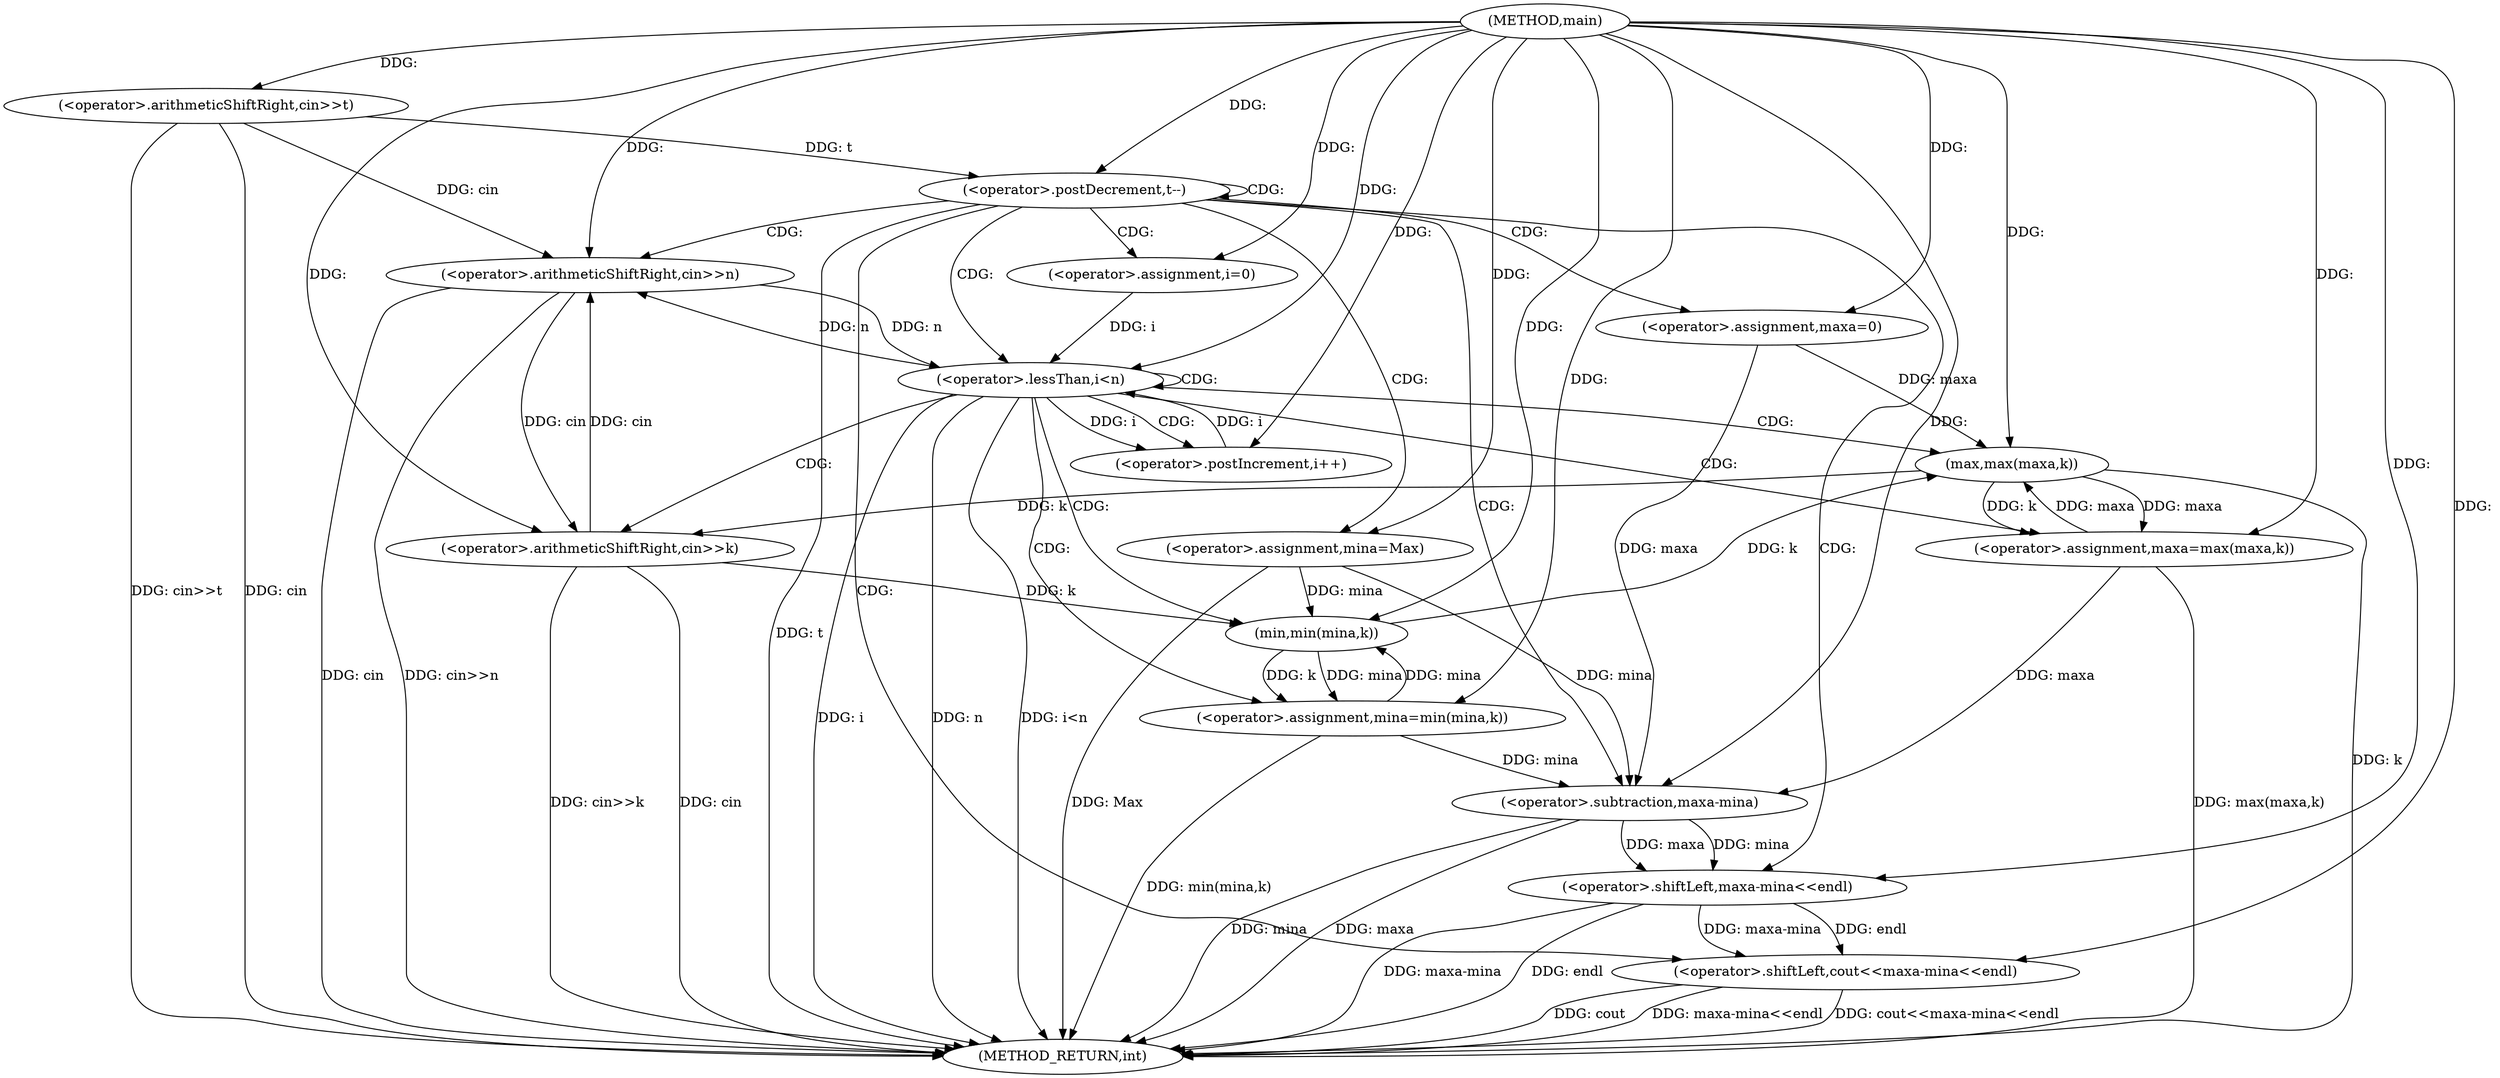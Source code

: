 digraph "main" {  
"1000102" [label = "(METHOD,main)" ]
"1000156" [label = "(METHOD_RETURN,int)" ]
"1000105" [label = "(<operator>.arithmeticShiftRight,cin>>t)" ]
"1000109" [label = "(<operator>.postDecrement,t--)" ]
"1000113" [label = "(<operator>.arithmeticShiftRight,cin>>n)" ]
"1000117" [label = "(<operator>.assignment,mina=Max)" ]
"1000121" [label = "(<operator>.assignment,maxa=0)" ]
"1000149" [label = "(<operator>.shiftLeft,cout<<maxa-mina<<endl)" ]
"1000126" [label = "(<operator>.assignment,i=0)" ]
"1000129" [label = "(<operator>.lessThan,i<n)" ]
"1000132" [label = "(<operator>.postIncrement,i++)" ]
"1000136" [label = "(<operator>.arithmeticShiftRight,cin>>k)" ]
"1000139" [label = "(<operator>.assignment,mina=min(mina,k))" ]
"1000144" [label = "(<operator>.assignment,maxa=max(maxa,k))" ]
"1000151" [label = "(<operator>.shiftLeft,maxa-mina<<endl)" ]
"1000152" [label = "(<operator>.subtraction,maxa-mina)" ]
"1000141" [label = "(min,min(mina,k))" ]
"1000146" [label = "(max,max(maxa,k))" ]
  "1000105" -> "1000156"  [ label = "DDG: cin"] 
  "1000105" -> "1000156"  [ label = "DDG: cin>>t"] 
  "1000109" -> "1000156"  [ label = "DDG: t"] 
  "1000113" -> "1000156"  [ label = "DDG: cin"] 
  "1000113" -> "1000156"  [ label = "DDG: cin>>n"] 
  "1000129" -> "1000156"  [ label = "DDG: i"] 
  "1000129" -> "1000156"  [ label = "DDG: n"] 
  "1000129" -> "1000156"  [ label = "DDG: i<n"] 
  "1000152" -> "1000156"  [ label = "DDG: maxa"] 
  "1000152" -> "1000156"  [ label = "DDG: mina"] 
  "1000151" -> "1000156"  [ label = "DDG: maxa-mina"] 
  "1000149" -> "1000156"  [ label = "DDG: maxa-mina<<endl"] 
  "1000149" -> "1000156"  [ label = "DDG: cout<<maxa-mina<<endl"] 
  "1000136" -> "1000156"  [ label = "DDG: cin"] 
  "1000136" -> "1000156"  [ label = "DDG: cin>>k"] 
  "1000139" -> "1000156"  [ label = "DDG: min(mina,k)"] 
  "1000146" -> "1000156"  [ label = "DDG: k"] 
  "1000144" -> "1000156"  [ label = "DDG: max(maxa,k)"] 
  "1000149" -> "1000156"  [ label = "DDG: cout"] 
  "1000151" -> "1000156"  [ label = "DDG: endl"] 
  "1000117" -> "1000156"  [ label = "DDG: Max"] 
  "1000102" -> "1000105"  [ label = "DDG: "] 
  "1000105" -> "1000109"  [ label = "DDG: t"] 
  "1000102" -> "1000109"  [ label = "DDG: "] 
  "1000102" -> "1000117"  [ label = "DDG: "] 
  "1000102" -> "1000121"  [ label = "DDG: "] 
  "1000105" -> "1000113"  [ label = "DDG: cin"] 
  "1000136" -> "1000113"  [ label = "DDG: cin"] 
  "1000102" -> "1000113"  [ label = "DDG: "] 
  "1000129" -> "1000113"  [ label = "DDG: n"] 
  "1000102" -> "1000126"  [ label = "DDG: "] 
  "1000102" -> "1000149"  [ label = "DDG: "] 
  "1000151" -> "1000149"  [ label = "DDG: endl"] 
  "1000151" -> "1000149"  [ label = "DDG: maxa-mina"] 
  "1000126" -> "1000129"  [ label = "DDG: i"] 
  "1000132" -> "1000129"  [ label = "DDG: i"] 
  "1000102" -> "1000129"  [ label = "DDG: "] 
  "1000113" -> "1000129"  [ label = "DDG: n"] 
  "1000129" -> "1000132"  [ label = "DDG: i"] 
  "1000102" -> "1000132"  [ label = "DDG: "] 
  "1000141" -> "1000139"  [ label = "DDG: mina"] 
  "1000141" -> "1000139"  [ label = "DDG: k"] 
  "1000146" -> "1000144"  [ label = "DDG: k"] 
  "1000146" -> "1000144"  [ label = "DDG: maxa"] 
  "1000152" -> "1000151"  [ label = "DDG: mina"] 
  "1000152" -> "1000151"  [ label = "DDG: maxa"] 
  "1000102" -> "1000151"  [ label = "DDG: "] 
  "1000113" -> "1000136"  [ label = "DDG: cin"] 
  "1000102" -> "1000136"  [ label = "DDG: "] 
  "1000146" -> "1000136"  [ label = "DDG: k"] 
  "1000102" -> "1000139"  [ label = "DDG: "] 
  "1000102" -> "1000144"  [ label = "DDG: "] 
  "1000121" -> "1000152"  [ label = "DDG: maxa"] 
  "1000144" -> "1000152"  [ label = "DDG: maxa"] 
  "1000102" -> "1000152"  [ label = "DDG: "] 
  "1000117" -> "1000152"  [ label = "DDG: mina"] 
  "1000139" -> "1000152"  [ label = "DDG: mina"] 
  "1000117" -> "1000141"  [ label = "DDG: mina"] 
  "1000139" -> "1000141"  [ label = "DDG: mina"] 
  "1000102" -> "1000141"  [ label = "DDG: "] 
  "1000136" -> "1000141"  [ label = "DDG: k"] 
  "1000121" -> "1000146"  [ label = "DDG: maxa"] 
  "1000144" -> "1000146"  [ label = "DDG: maxa"] 
  "1000102" -> "1000146"  [ label = "DDG: "] 
  "1000141" -> "1000146"  [ label = "DDG: k"] 
  "1000109" -> "1000121"  [ label = "CDG: "] 
  "1000109" -> "1000117"  [ label = "CDG: "] 
  "1000109" -> "1000113"  [ label = "CDG: "] 
  "1000109" -> "1000126"  [ label = "CDG: "] 
  "1000109" -> "1000109"  [ label = "CDG: "] 
  "1000109" -> "1000129"  [ label = "CDG: "] 
  "1000109" -> "1000151"  [ label = "CDG: "] 
  "1000109" -> "1000152"  [ label = "CDG: "] 
  "1000109" -> "1000149"  [ label = "CDG: "] 
  "1000129" -> "1000132"  [ label = "CDG: "] 
  "1000129" -> "1000141"  [ label = "CDG: "] 
  "1000129" -> "1000129"  [ label = "CDG: "] 
  "1000129" -> "1000139"  [ label = "CDG: "] 
  "1000129" -> "1000146"  [ label = "CDG: "] 
  "1000129" -> "1000136"  [ label = "CDG: "] 
  "1000129" -> "1000144"  [ label = "CDG: "] 
}
